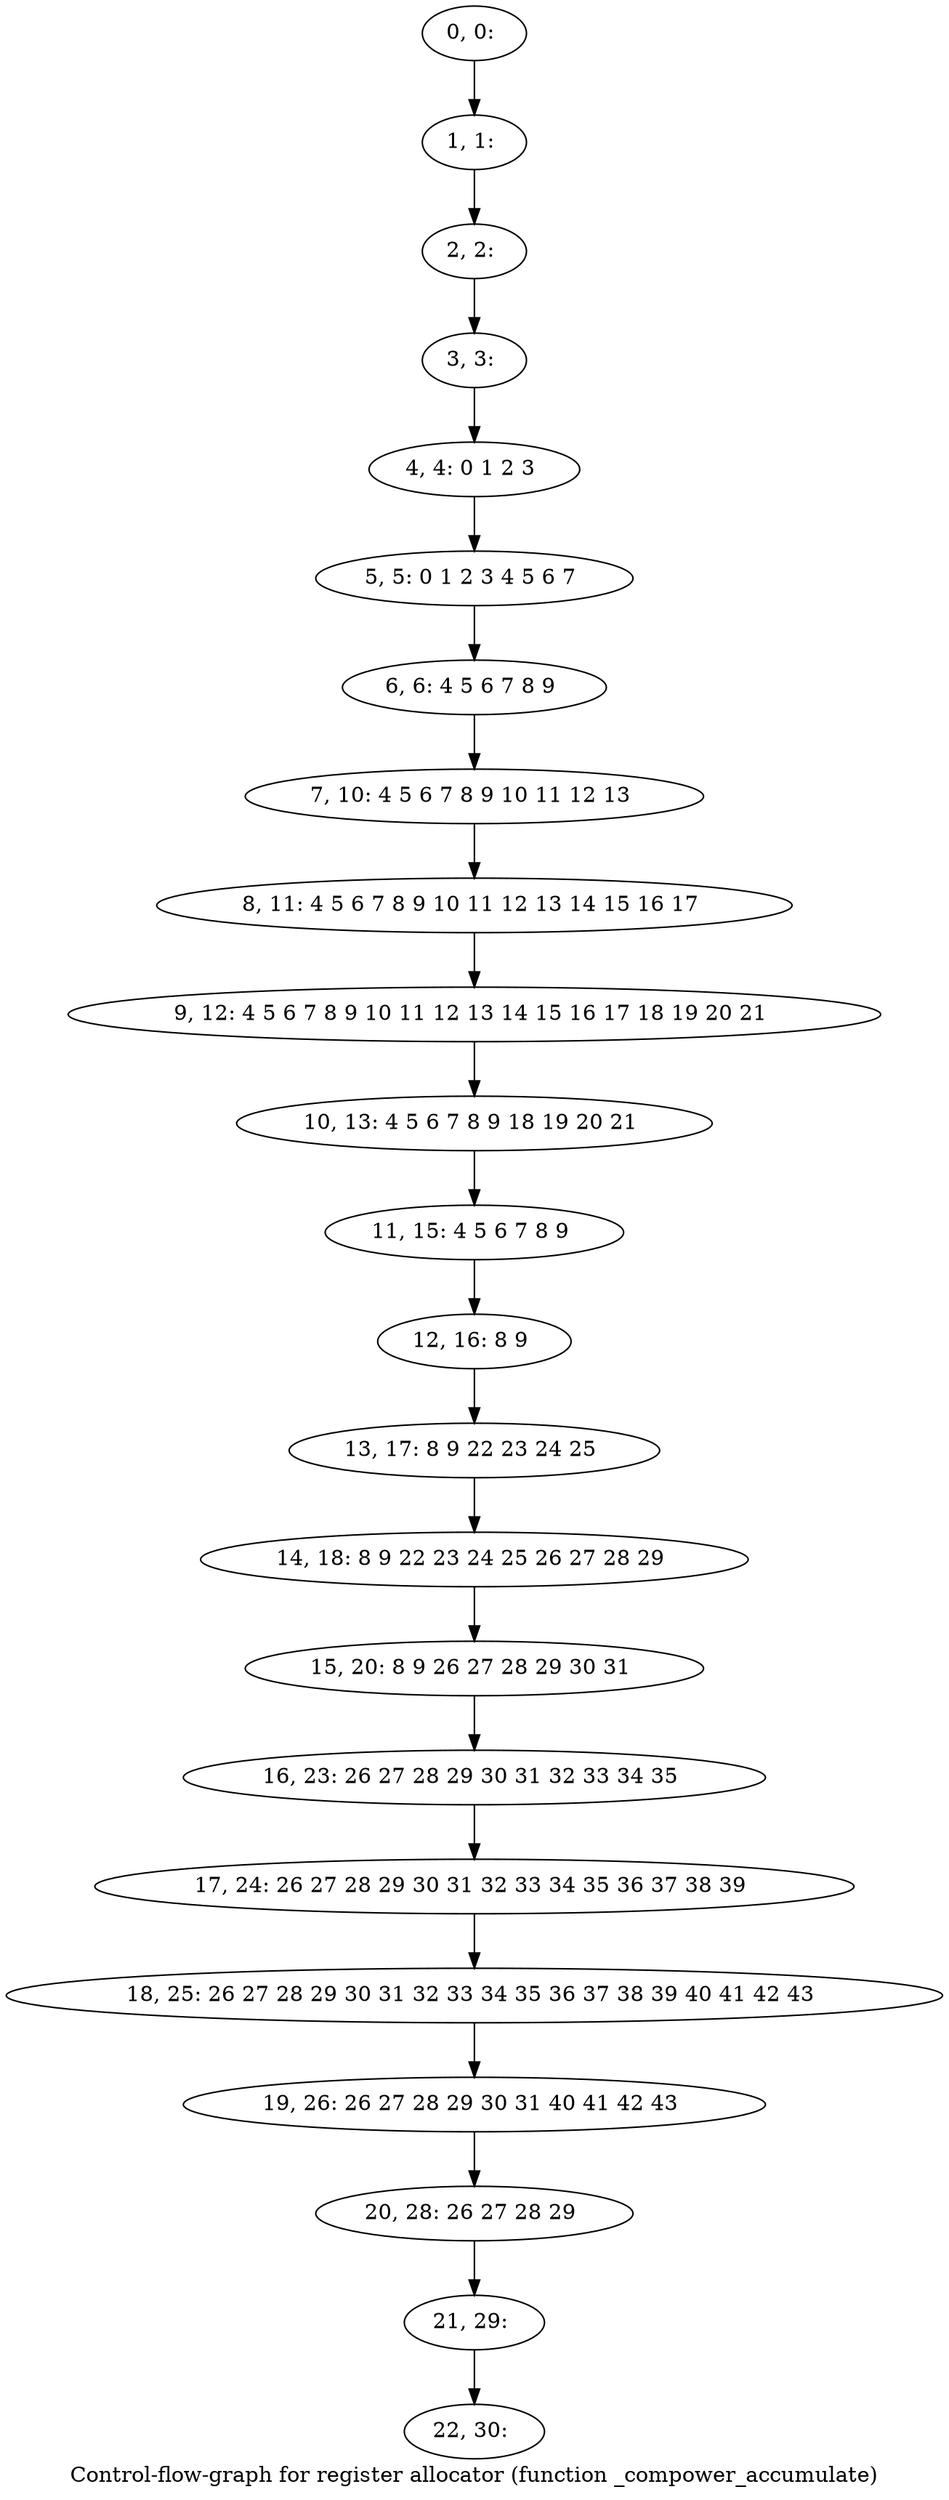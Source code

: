 digraph G {
graph [label="Control-flow-graph for register allocator (function _compower_accumulate)"]
0[label="0, 0: "];
1[label="1, 1: "];
2[label="2, 2: "];
3[label="3, 3: "];
4[label="4, 4: 0 1 2 3 "];
5[label="5, 5: 0 1 2 3 4 5 6 7 "];
6[label="6, 6: 4 5 6 7 8 9 "];
7[label="7, 10: 4 5 6 7 8 9 10 11 12 13 "];
8[label="8, 11: 4 5 6 7 8 9 10 11 12 13 14 15 16 17 "];
9[label="9, 12: 4 5 6 7 8 9 10 11 12 13 14 15 16 17 18 19 20 21 "];
10[label="10, 13: 4 5 6 7 8 9 18 19 20 21 "];
11[label="11, 15: 4 5 6 7 8 9 "];
12[label="12, 16: 8 9 "];
13[label="13, 17: 8 9 22 23 24 25 "];
14[label="14, 18: 8 9 22 23 24 25 26 27 28 29 "];
15[label="15, 20: 8 9 26 27 28 29 30 31 "];
16[label="16, 23: 26 27 28 29 30 31 32 33 34 35 "];
17[label="17, 24: 26 27 28 29 30 31 32 33 34 35 36 37 38 39 "];
18[label="18, 25: 26 27 28 29 30 31 32 33 34 35 36 37 38 39 40 41 42 43 "];
19[label="19, 26: 26 27 28 29 30 31 40 41 42 43 "];
20[label="20, 28: 26 27 28 29 "];
21[label="21, 29: "];
22[label="22, 30: "];
0->1 ;
1->2 ;
2->3 ;
3->4 ;
4->5 ;
5->6 ;
6->7 ;
7->8 ;
8->9 ;
9->10 ;
10->11 ;
11->12 ;
12->13 ;
13->14 ;
14->15 ;
15->16 ;
16->17 ;
17->18 ;
18->19 ;
19->20 ;
20->21 ;
21->22 ;
}
